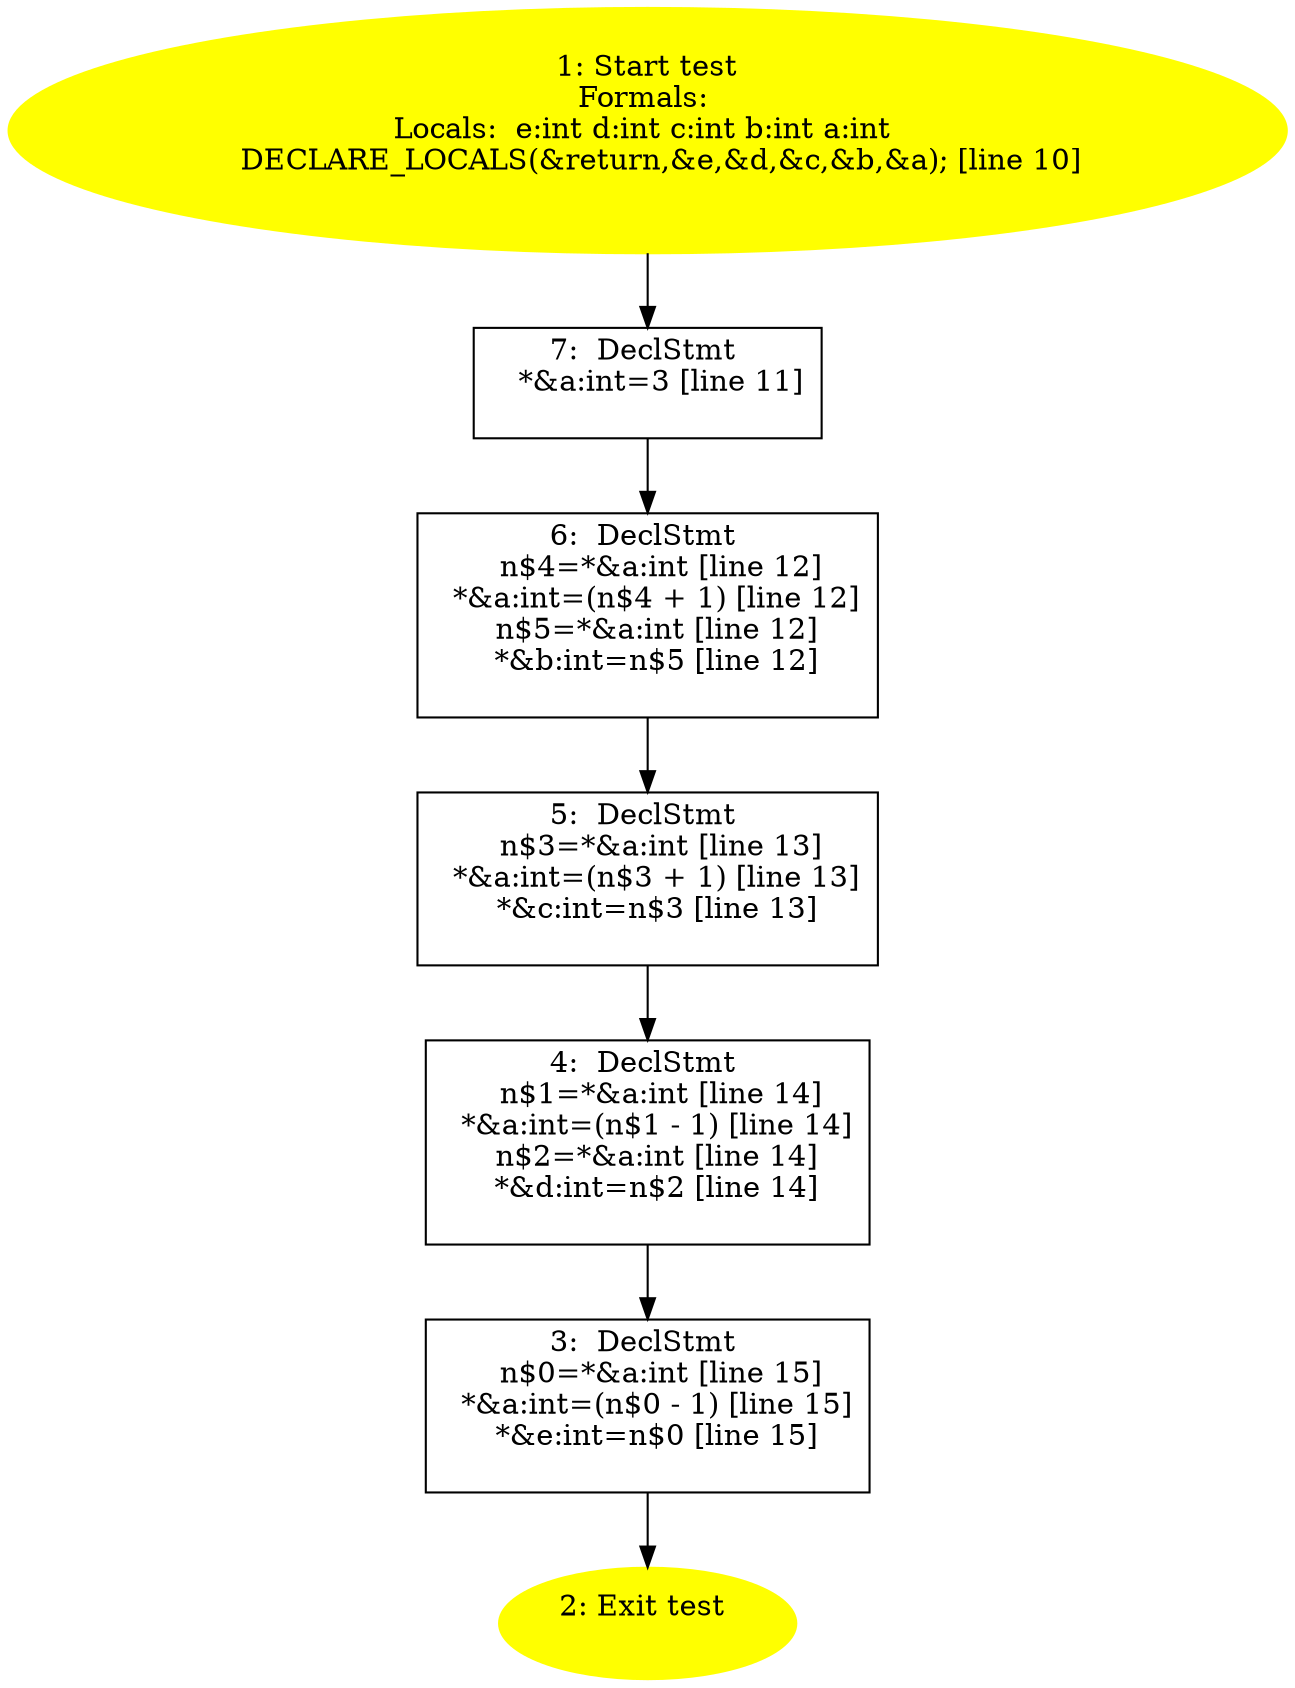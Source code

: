 /* @generated */
digraph iCFG {
"test#d41d8cd98f00b204e9800998ecf8427e_Z4testv.6562671166958acb2075adb7242144df_1" [label="1: Start test\nFormals: \nLocals:  e:int d:int c:int b:int a:int \n   DECLARE_LOCALS(&return,&e,&d,&c,&b,&a); [line 10]\n " color=yellow style=filled]
	

	 "test#d41d8cd98f00b204e9800998ecf8427e_Z4testv.6562671166958acb2075adb7242144df_1" -> "test#d41d8cd98f00b204e9800998ecf8427e_Z4testv.6562671166958acb2075adb7242144df_7" ;
"test#d41d8cd98f00b204e9800998ecf8427e_Z4testv.6562671166958acb2075adb7242144df_2" [label="2: Exit test \n  " color=yellow style=filled]
	

"test#d41d8cd98f00b204e9800998ecf8427e_Z4testv.6562671166958acb2075adb7242144df_3" [label="3:  DeclStmt \n   n$0=*&a:int [line 15]\n  *&a:int=(n$0 - 1) [line 15]\n  *&e:int=n$0 [line 15]\n " shape="box"]
	

	 "test#d41d8cd98f00b204e9800998ecf8427e_Z4testv.6562671166958acb2075adb7242144df_3" -> "test#d41d8cd98f00b204e9800998ecf8427e_Z4testv.6562671166958acb2075adb7242144df_2" ;
"test#d41d8cd98f00b204e9800998ecf8427e_Z4testv.6562671166958acb2075adb7242144df_4" [label="4:  DeclStmt \n   n$1=*&a:int [line 14]\n  *&a:int=(n$1 - 1) [line 14]\n  n$2=*&a:int [line 14]\n  *&d:int=n$2 [line 14]\n " shape="box"]
	

	 "test#d41d8cd98f00b204e9800998ecf8427e_Z4testv.6562671166958acb2075adb7242144df_4" -> "test#d41d8cd98f00b204e9800998ecf8427e_Z4testv.6562671166958acb2075adb7242144df_3" ;
"test#d41d8cd98f00b204e9800998ecf8427e_Z4testv.6562671166958acb2075adb7242144df_5" [label="5:  DeclStmt \n   n$3=*&a:int [line 13]\n  *&a:int=(n$3 + 1) [line 13]\n  *&c:int=n$3 [line 13]\n " shape="box"]
	

	 "test#d41d8cd98f00b204e9800998ecf8427e_Z4testv.6562671166958acb2075adb7242144df_5" -> "test#d41d8cd98f00b204e9800998ecf8427e_Z4testv.6562671166958acb2075adb7242144df_4" ;
"test#d41d8cd98f00b204e9800998ecf8427e_Z4testv.6562671166958acb2075adb7242144df_6" [label="6:  DeclStmt \n   n$4=*&a:int [line 12]\n  *&a:int=(n$4 + 1) [line 12]\n  n$5=*&a:int [line 12]\n  *&b:int=n$5 [line 12]\n " shape="box"]
	

	 "test#d41d8cd98f00b204e9800998ecf8427e_Z4testv.6562671166958acb2075adb7242144df_6" -> "test#d41d8cd98f00b204e9800998ecf8427e_Z4testv.6562671166958acb2075adb7242144df_5" ;
"test#d41d8cd98f00b204e9800998ecf8427e_Z4testv.6562671166958acb2075adb7242144df_7" [label="7:  DeclStmt \n   *&a:int=3 [line 11]\n " shape="box"]
	

	 "test#d41d8cd98f00b204e9800998ecf8427e_Z4testv.6562671166958acb2075adb7242144df_7" -> "test#d41d8cd98f00b204e9800998ecf8427e_Z4testv.6562671166958acb2075adb7242144df_6" ;
}
